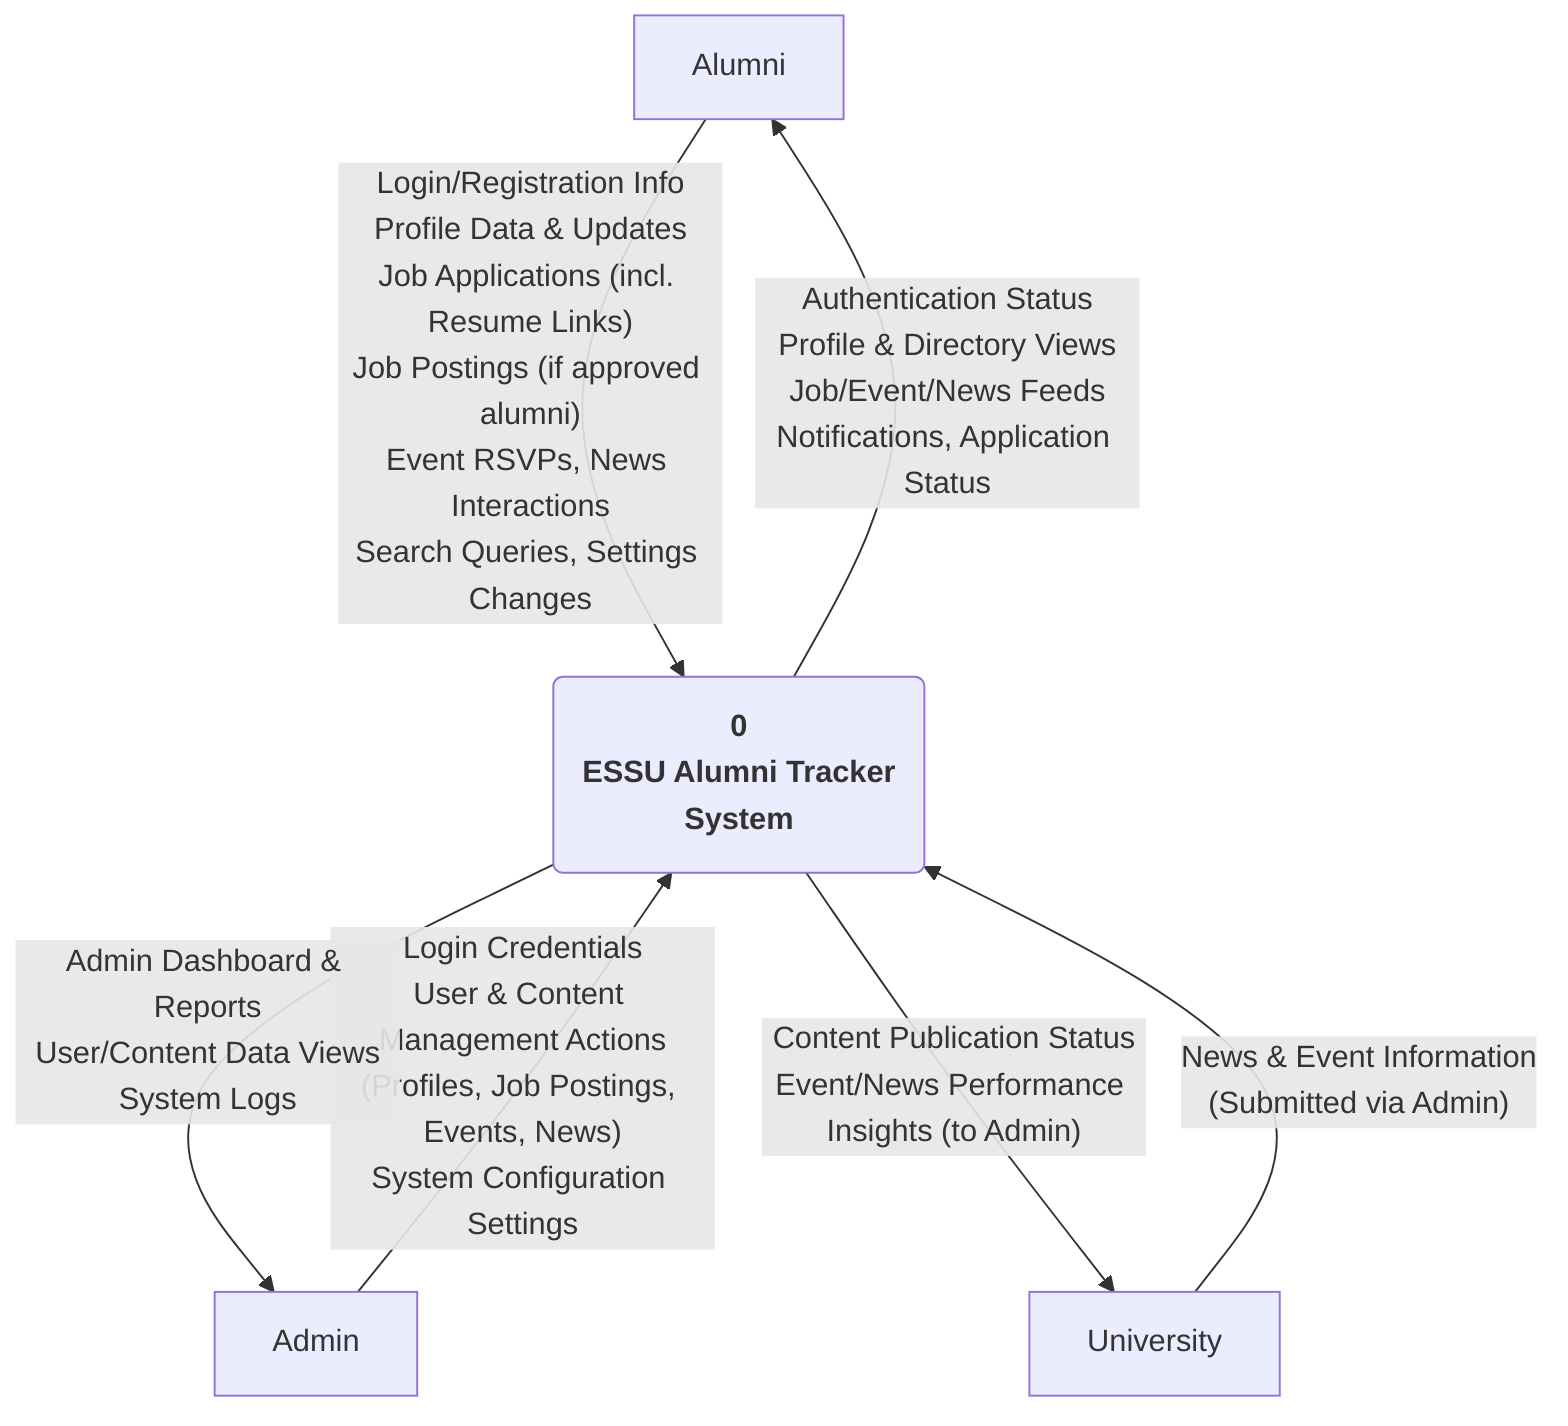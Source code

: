 graph TD
    %% External Entities
    E_Alumni["Alumni"]
    E_Admin["Admin"]
    E_University["University"]

    %% Central Process (System)
    P_System("<strong>0<br>ESSU Alumni Tracker<br>System</strong>")

    %% Data Flows
    E_Alumni -- "Login/Registration Info<br>Profile Data & Updates<br>Job Applications (incl. Resume Links)<br>Job Postings (if approved alumni)<br>Event RSVPs, News Interactions<br>Search Queries, Settings Changes" --> P_System
    P_System -- "Authentication Status<br>Profile & Directory Views<br>Job/Event/News Feeds<br>Notifications, Application Status" --> E_Alumni

    E_Admin -- "Login Credentials<br>User & Content Management Actions<br>(Profiles, Job Postings, Events, News)<br>System Configuration Settings" --> P_System
    P_System -- "Admin Dashboard & Reports<br>User/Content Data Views<br>System Logs" --> E_Admin

    E_University -- "News & Event Information<br>(Submitted via Admin)" --> P_System
    P_System -- "Content Publication Status<br>Event/News Performance Insights (to Admin)" --> E_University